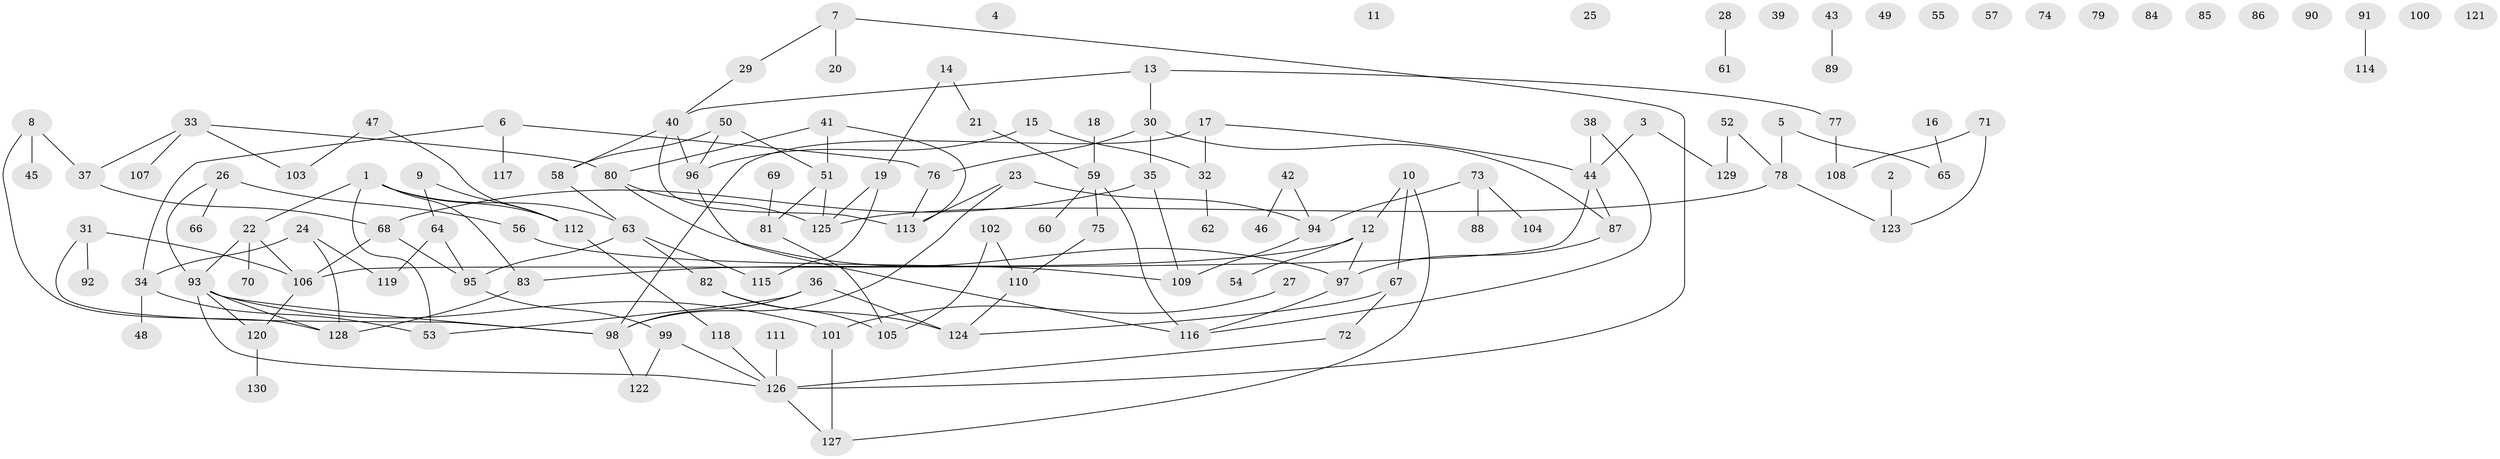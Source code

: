 // coarse degree distribution, {2: 0.24324324324324326, 3: 0.24324324324324326, 4: 0.1891891891891892, 5: 0.0945945945945946, 1: 0.14864864864864866, 6: 0.04054054054054054, 7: 0.02702702702702703, 8: 0.013513513513513514}
// Generated by graph-tools (version 1.1) at 2025/35/03/04/25 23:35:58]
// undirected, 130 vertices, 154 edges
graph export_dot {
  node [color=gray90,style=filled];
  1;
  2;
  3;
  4;
  5;
  6;
  7;
  8;
  9;
  10;
  11;
  12;
  13;
  14;
  15;
  16;
  17;
  18;
  19;
  20;
  21;
  22;
  23;
  24;
  25;
  26;
  27;
  28;
  29;
  30;
  31;
  32;
  33;
  34;
  35;
  36;
  37;
  38;
  39;
  40;
  41;
  42;
  43;
  44;
  45;
  46;
  47;
  48;
  49;
  50;
  51;
  52;
  53;
  54;
  55;
  56;
  57;
  58;
  59;
  60;
  61;
  62;
  63;
  64;
  65;
  66;
  67;
  68;
  69;
  70;
  71;
  72;
  73;
  74;
  75;
  76;
  77;
  78;
  79;
  80;
  81;
  82;
  83;
  84;
  85;
  86;
  87;
  88;
  89;
  90;
  91;
  92;
  93;
  94;
  95;
  96;
  97;
  98;
  99;
  100;
  101;
  102;
  103;
  104;
  105;
  106;
  107;
  108;
  109;
  110;
  111;
  112;
  113;
  114;
  115;
  116;
  117;
  118;
  119;
  120;
  121;
  122;
  123;
  124;
  125;
  126;
  127;
  128;
  129;
  130;
  1 -- 22;
  1 -- 53;
  1 -- 63;
  1 -- 83;
  1 -- 112;
  2 -- 123;
  3 -- 44;
  3 -- 129;
  5 -- 65;
  5 -- 78;
  6 -- 34;
  6 -- 76;
  6 -- 117;
  7 -- 20;
  7 -- 29;
  7 -- 126;
  8 -- 37;
  8 -- 45;
  8 -- 128;
  9 -- 64;
  9 -- 112;
  10 -- 12;
  10 -- 67;
  10 -- 127;
  12 -- 54;
  12 -- 83;
  12 -- 97;
  13 -- 30;
  13 -- 40;
  13 -- 77;
  14 -- 19;
  14 -- 21;
  15 -- 32;
  15 -- 96;
  16 -- 65;
  17 -- 32;
  17 -- 44;
  17 -- 98;
  18 -- 59;
  19 -- 115;
  19 -- 125;
  21 -- 59;
  22 -- 70;
  22 -- 93;
  22 -- 106;
  23 -- 94;
  23 -- 98;
  23 -- 113;
  24 -- 34;
  24 -- 119;
  24 -- 128;
  26 -- 56;
  26 -- 66;
  26 -- 93;
  27 -- 101;
  28 -- 61;
  29 -- 40;
  30 -- 35;
  30 -- 76;
  30 -- 87;
  31 -- 92;
  31 -- 98;
  31 -- 106;
  32 -- 62;
  33 -- 37;
  33 -- 80;
  33 -- 103;
  33 -- 107;
  34 -- 48;
  34 -- 53;
  35 -- 68;
  35 -- 109;
  36 -- 53;
  36 -- 98;
  36 -- 124;
  37 -- 68;
  38 -- 44;
  38 -- 116;
  40 -- 58;
  40 -- 96;
  40 -- 113;
  41 -- 51;
  41 -- 80;
  41 -- 113;
  42 -- 46;
  42 -- 94;
  43 -- 89;
  44 -- 87;
  44 -- 106;
  47 -- 103;
  47 -- 112;
  50 -- 51;
  50 -- 58;
  50 -- 96;
  51 -- 81;
  51 -- 125;
  52 -- 78;
  52 -- 129;
  56 -- 109;
  58 -- 63;
  59 -- 60;
  59 -- 75;
  59 -- 116;
  63 -- 82;
  63 -- 95;
  63 -- 115;
  64 -- 95;
  64 -- 119;
  67 -- 72;
  67 -- 124;
  68 -- 95;
  68 -- 106;
  69 -- 81;
  71 -- 108;
  71 -- 123;
  72 -- 126;
  73 -- 88;
  73 -- 94;
  73 -- 104;
  75 -- 110;
  76 -- 113;
  77 -- 108;
  78 -- 123;
  78 -- 125;
  80 -- 97;
  80 -- 125;
  81 -- 105;
  82 -- 105;
  82 -- 124;
  83 -- 128;
  87 -- 97;
  91 -- 114;
  93 -- 98;
  93 -- 101;
  93 -- 120;
  93 -- 126;
  93 -- 128;
  94 -- 109;
  95 -- 99;
  96 -- 116;
  97 -- 116;
  98 -- 122;
  99 -- 122;
  99 -- 126;
  101 -- 127;
  102 -- 105;
  102 -- 110;
  106 -- 120;
  110 -- 124;
  111 -- 126;
  112 -- 118;
  118 -- 126;
  120 -- 130;
  126 -- 127;
}
